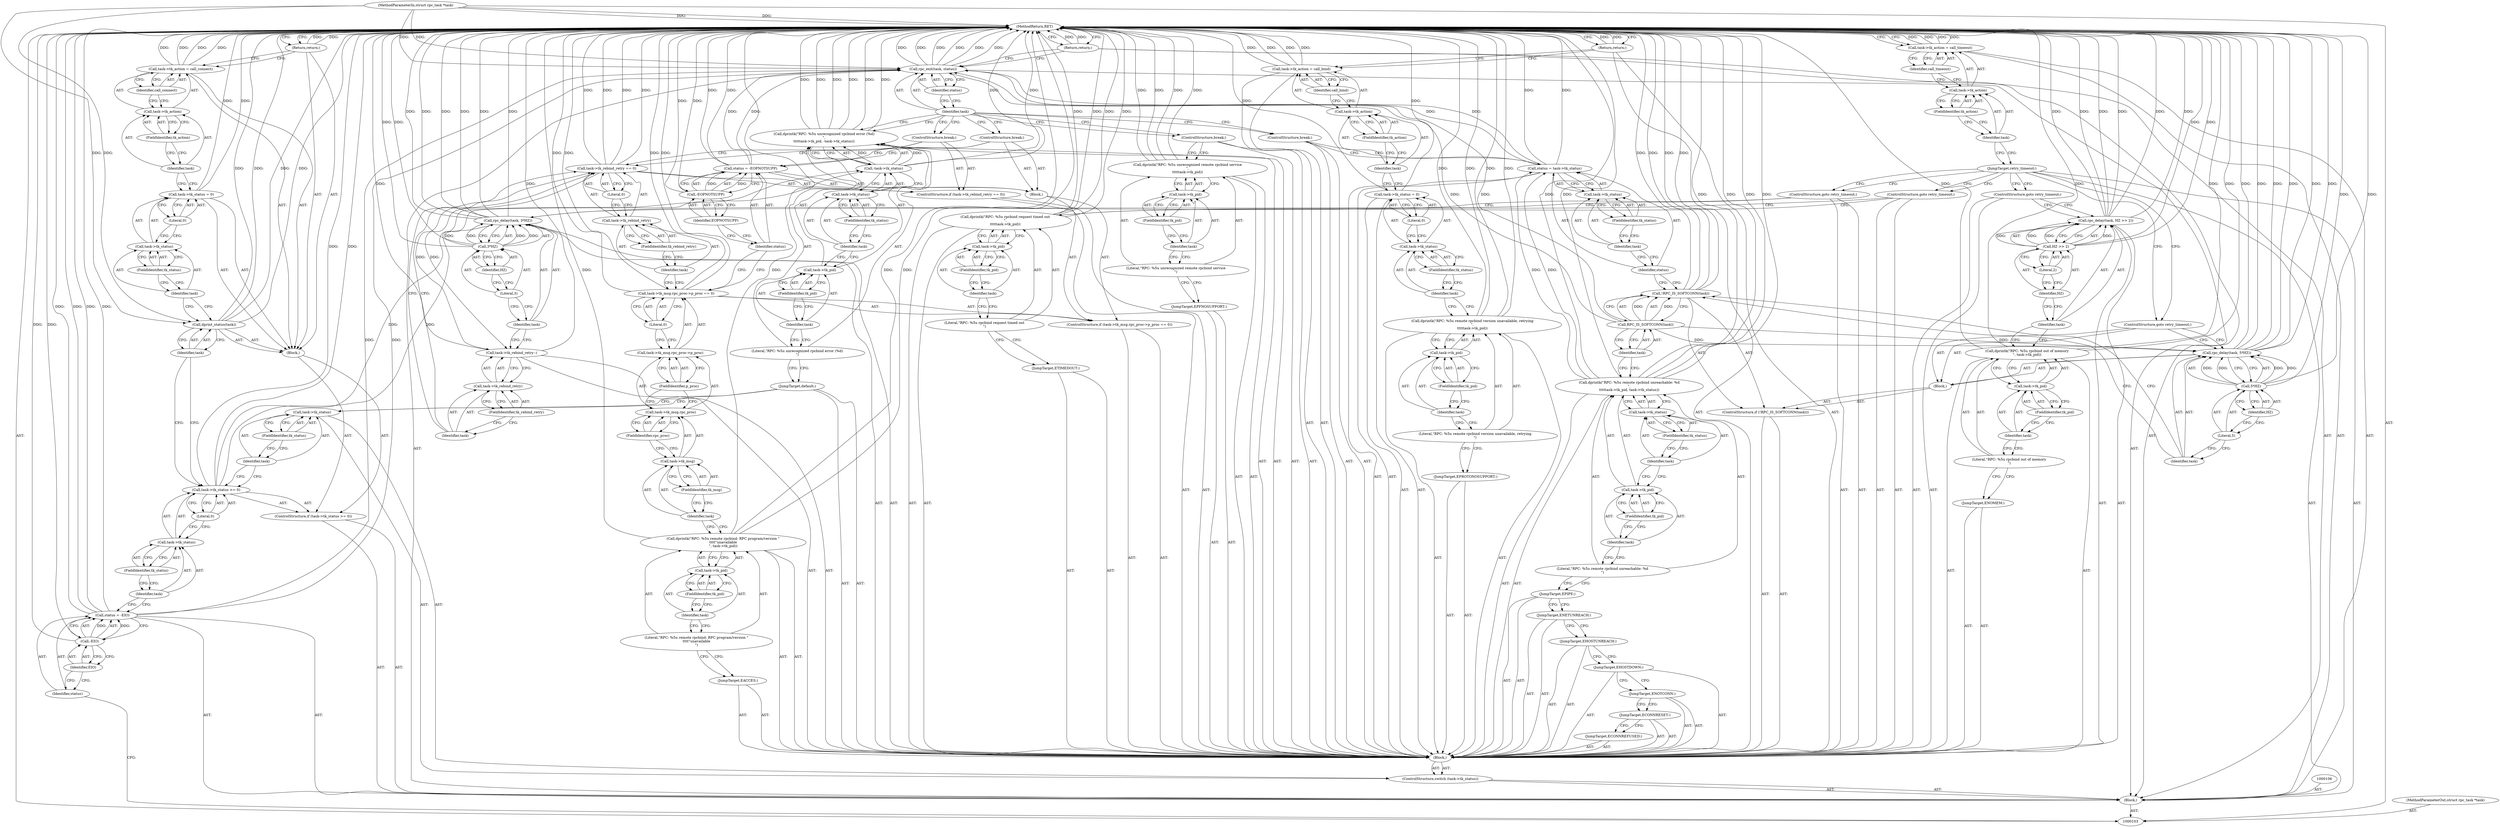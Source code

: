 digraph "0_linux_0b760113a3a155269a3fba93a409c640031dd68f_0" {
"1000270" [label="(MethodReturn,RET)"];
"1000104" [label="(MethodParameterIn,struct rpc_task *task)"];
"1000348" [label="(MethodParameterOut,struct rpc_task *task)"];
"1000131" [label="(ControlStructure,switch (task->tk_status))"];
"1000134" [label="(FieldIdentifier,tk_status)"];
"1000135" [label="(Block,)"];
"1000132" [label="(Call,task->tk_status)"];
"1000133" [label="(Identifier,task)"];
"1000136" [label="(JumpTarget,ENOMEM:)"];
"1000138" [label="(Literal,\"RPC: %5u rpcbind out of memory\n\")"];
"1000137" [label="(Call,dprintk(\"RPC: %5u rpcbind out of memory\n\", task->tk_pid))"];
"1000139" [label="(Call,task->tk_pid)"];
"1000140" [label="(Identifier,task)"];
"1000141" [label="(FieldIdentifier,tk_pid)"];
"1000143" [label="(Identifier,task)"];
"1000144" [label="(Call,HZ >> 2)"];
"1000145" [label="(Identifier,HZ)"];
"1000142" [label="(Call,rpc_delay(task, HZ >> 2))"];
"1000146" [label="(Literal,2)"];
"1000147" [label="(ControlStructure,goto retry_timeout;)"];
"1000148" [label="(JumpTarget,EACCES:)"];
"1000150" [label="(Literal,\"RPC: %5u remote rpcbind: RPC program/version \"\n\t\t\t\t\"unavailable\n\")"];
"1000149" [label="(Call,dprintk(\"RPC: %5u remote rpcbind: RPC program/version \"\n\t\t\t\t\"unavailable\n\", task->tk_pid))"];
"1000151" [label="(Call,task->tk_pid)"];
"1000152" [label="(Identifier,task)"];
"1000153" [label="(FieldIdentifier,tk_pid)"];
"1000105" [label="(Block,)"];
"1000160" [label="(FieldIdentifier,tk_msg)"];
"1000161" [label="(FieldIdentifier,rpc_proc)"];
"1000154" [label="(ControlStructure,if (task->tk_msg.rpc_proc->p_proc == 0))"];
"1000162" [label="(FieldIdentifier,p_proc)"];
"1000163" [label="(Literal,0)"];
"1000164" [label="(Block,)"];
"1000155" [label="(Call,task->tk_msg.rpc_proc->p_proc == 0)"];
"1000156" [label="(Call,task->tk_msg.rpc_proc->p_proc)"];
"1000157" [label="(Call,task->tk_msg.rpc_proc)"];
"1000158" [label="(Call,task->tk_msg)"];
"1000159" [label="(Identifier,task)"];
"1000167" [label="(Call,-EOPNOTSUPP)"];
"1000168" [label="(Identifier,EOPNOTSUPP)"];
"1000165" [label="(Call,status = -EOPNOTSUPP)"];
"1000166" [label="(Identifier,status)"];
"1000169" [label="(ControlStructure,break;)"];
"1000174" [label="(FieldIdentifier,tk_rebind_retry)"];
"1000170" [label="(ControlStructure,if (task->tk_rebind_retry == 0))"];
"1000175" [label="(Literal,0)"];
"1000171" [label="(Call,task->tk_rebind_retry == 0)"];
"1000172" [label="(Call,task->tk_rebind_retry)"];
"1000173" [label="(Identifier,task)"];
"1000176" [label="(ControlStructure,break;)"];
"1000177" [label="(Call,task->tk_rebind_retry--)"];
"1000178" [label="(Call,task->tk_rebind_retry)"];
"1000179" [label="(Identifier,task)"];
"1000180" [label="(FieldIdentifier,tk_rebind_retry)"];
"1000182" [label="(Identifier,task)"];
"1000183" [label="(Call,3*HZ)"];
"1000184" [label="(Literal,3)"];
"1000185" [label="(Identifier,HZ)"];
"1000181" [label="(Call,rpc_delay(task, 3*HZ))"];
"1000186" [label="(ControlStructure,goto retry_timeout;)"];
"1000109" [label="(Call,-EIO)"];
"1000110" [label="(Identifier,EIO)"];
"1000107" [label="(Call,status = -EIO)"];
"1000108" [label="(Identifier,status)"];
"1000187" [label="(JumpTarget,ETIMEDOUT:)"];
"1000189" [label="(Literal,\"RPC: %5u rpcbind request timed out\n\")"];
"1000188" [label="(Call,dprintk(\"RPC: %5u rpcbind request timed out\n\",\n\t\t\t\ttask->tk_pid))"];
"1000192" [label="(FieldIdentifier,tk_pid)"];
"1000190" [label="(Call,task->tk_pid)"];
"1000191" [label="(Identifier,task)"];
"1000193" [label="(ControlStructure,goto retry_timeout;)"];
"1000194" [label="(JumpTarget,EPFNOSUPPORT:)"];
"1000196" [label="(Literal,\"RPC: %5u unrecognized remote rpcbind service\n\")"];
"1000195" [label="(Call,dprintk(\"RPC: %5u unrecognized remote rpcbind service\n\",\n\t\t\t\ttask->tk_pid))"];
"1000199" [label="(FieldIdentifier,tk_pid)"];
"1000197" [label="(Call,task->tk_pid)"];
"1000198" [label="(Identifier,task)"];
"1000200" [label="(ControlStructure,break;)"];
"1000201" [label="(JumpTarget,EPROTONOSUPPORT:)"];
"1000203" [label="(Literal,\"RPC: %5u remote rpcbind version unavailable, retrying\n\")"];
"1000202" [label="(Call,dprintk(\"RPC: %5u remote rpcbind version unavailable, retrying\n\",\n\t\t\t\ttask->tk_pid))"];
"1000206" [label="(FieldIdentifier,tk_pid)"];
"1000204" [label="(Call,task->tk_pid)"];
"1000205" [label="(Identifier,task)"];
"1000207" [label="(Call,task->tk_status = 0)"];
"1000208" [label="(Call,task->tk_status)"];
"1000209" [label="(Identifier,task)"];
"1000211" [label="(Literal,0)"];
"1000210" [label="(FieldIdentifier,tk_status)"];
"1000212" [label="(Call,task->tk_action = call_bind)"];
"1000213" [label="(Call,task->tk_action)"];
"1000214" [label="(Identifier,task)"];
"1000216" [label="(Identifier,call_bind)"];
"1000215" [label="(FieldIdentifier,tk_action)"];
"1000217" [label="(Return,return;)"];
"1000218" [label="(JumpTarget,ECONNREFUSED:)"];
"1000219" [label="(JumpTarget,ECONNRESET:)"];
"1000220" [label="(JumpTarget,ENOTCONN:)"];
"1000221" [label="(JumpTarget,EHOSTDOWN:)"];
"1000222" [label="(JumpTarget,EHOSTUNREACH:)"];
"1000111" [label="(ControlStructure,if (task->tk_status >= 0))"];
"1000115" [label="(FieldIdentifier,tk_status)"];
"1000116" [label="(Literal,0)"];
"1000117" [label="(Block,)"];
"1000112" [label="(Call,task->tk_status >= 0)"];
"1000113" [label="(Call,task->tk_status)"];
"1000114" [label="(Identifier,task)"];
"1000223" [label="(JumpTarget,ENETUNREACH:)"];
"1000224" [label="(JumpTarget,EPIPE:)"];
"1000226" [label="(Literal,\"RPC: %5u remote rpcbind unreachable: %d\n\")"];
"1000225" [label="(Call,dprintk(\"RPC: %5u remote rpcbind unreachable: %d\n\",\n\t\t\t\ttask->tk_pid, task->tk_status))"];
"1000229" [label="(FieldIdentifier,tk_pid)"];
"1000230" [label="(Call,task->tk_status)"];
"1000231" [label="(Identifier,task)"];
"1000232" [label="(FieldIdentifier,tk_status)"];
"1000227" [label="(Call,task->tk_pid)"];
"1000228" [label="(Identifier,task)"];
"1000233" [label="(ControlStructure,if (!RPC_IS_SOFTCONN(task)))"];
"1000236" [label="(Identifier,task)"];
"1000237" [label="(Block,)"];
"1000234" [label="(Call,!RPC_IS_SOFTCONN(task))"];
"1000235" [label="(Call,RPC_IS_SOFTCONN(task))"];
"1000239" [label="(Identifier,task)"];
"1000240" [label="(Call,5*HZ)"];
"1000241" [label="(Literal,5)"];
"1000242" [label="(Identifier,HZ)"];
"1000238" [label="(Call,rpc_delay(task, 5*HZ))"];
"1000243" [label="(ControlStructure,goto retry_timeout;)"];
"1000246" [label="(Call,task->tk_status)"];
"1000247" [label="(Identifier,task)"];
"1000248" [label="(FieldIdentifier,tk_status)"];
"1000244" [label="(Call,status = task->tk_status)"];
"1000245" [label="(Identifier,status)"];
"1000249" [label="(ControlStructure,break;)"];
"1000119" [label="(Identifier,task)"];
"1000118" [label="(Call,dprint_status(task))"];
"1000250" [label="(JumpTarget,default:)"];
"1000252" [label="(Literal,\"RPC: %5u unrecognized rpcbind error (%d)\n\")"];
"1000251" [label="(Call,dprintk(\"RPC: %5u unrecognized rpcbind error (%d)\n\",\n\t\t\t\ttask->tk_pid, -task->tk_status))"];
"1000255" [label="(FieldIdentifier,tk_pid)"];
"1000256" [label="(Call,-task->tk_status)"];
"1000257" [label="(Call,task->tk_status)"];
"1000258" [label="(Identifier,task)"];
"1000259" [label="(FieldIdentifier,tk_status)"];
"1000253" [label="(Call,task->tk_pid)"];
"1000254" [label="(Identifier,task)"];
"1000260" [label="(Call,rpc_exit(task, status))"];
"1000261" [label="(Identifier,task)"];
"1000262" [label="(Identifier,status)"];
"1000263" [label="(Return,return;)"];
"1000264" [label="(JumpTarget,retry_timeout:)"];
"1000265" [label="(Call,task->tk_action = call_timeout)"];
"1000266" [label="(Call,task->tk_action)"];
"1000267" [label="(Identifier,task)"];
"1000269" [label="(Identifier,call_timeout)"];
"1000268" [label="(FieldIdentifier,tk_action)"];
"1000120" [label="(Call,task->tk_status = 0)"];
"1000121" [label="(Call,task->tk_status)"];
"1000122" [label="(Identifier,task)"];
"1000124" [label="(Literal,0)"];
"1000123" [label="(FieldIdentifier,tk_status)"];
"1000125" [label="(Call,task->tk_action = call_connect)"];
"1000126" [label="(Call,task->tk_action)"];
"1000127" [label="(Identifier,task)"];
"1000129" [label="(Identifier,call_connect)"];
"1000128" [label="(FieldIdentifier,tk_action)"];
"1000130" [label="(Return,return;)"];
"1000270" -> "1000103"  [label="AST: "];
"1000270" -> "1000130"  [label="CFG: "];
"1000270" -> "1000217"  [label="CFG: "];
"1000270" -> "1000263"  [label="CFG: "];
"1000270" -> "1000265"  [label="CFG: "];
"1000217" -> "1000270"  [label="DDG: "];
"1000263" -> "1000270"  [label="DDG: "];
"1000130" -> "1000270"  [label="DDG: "];
"1000107" -> "1000270"  [label="DDG: "];
"1000107" -> "1000270"  [label="DDG: "];
"1000183" -> "1000270"  [label="DDG: "];
"1000212" -> "1000270"  [label="DDG: "];
"1000212" -> "1000270"  [label="DDG: "];
"1000104" -> "1000270"  [label="DDG: "];
"1000137" -> "1000270"  [label="DDG: "];
"1000137" -> "1000270"  [label="DDG: "];
"1000181" -> "1000270"  [label="DDG: "];
"1000181" -> "1000270"  [label="DDG: "];
"1000181" -> "1000270"  [label="DDG: "];
"1000120" -> "1000270"  [label="DDG: "];
"1000118" -> "1000270"  [label="DDG: "];
"1000118" -> "1000270"  [label="DDG: "];
"1000112" -> "1000270"  [label="DDG: "];
"1000195" -> "1000270"  [label="DDG: "];
"1000195" -> "1000270"  [label="DDG: "];
"1000244" -> "1000270"  [label="DDG: "];
"1000188" -> "1000270"  [label="DDG: "];
"1000188" -> "1000270"  [label="DDG: "];
"1000177" -> "1000270"  [label="DDG: "];
"1000167" -> "1000270"  [label="DDG: "];
"1000260" -> "1000270"  [label="DDG: "];
"1000260" -> "1000270"  [label="DDG: "];
"1000260" -> "1000270"  [label="DDG: "];
"1000125" -> "1000270"  [label="DDG: "];
"1000125" -> "1000270"  [label="DDG: "];
"1000171" -> "1000270"  [label="DDG: "];
"1000171" -> "1000270"  [label="DDG: "];
"1000142" -> "1000270"  [label="DDG: "];
"1000142" -> "1000270"  [label="DDG: "];
"1000142" -> "1000270"  [label="DDG: "];
"1000225" -> "1000270"  [label="DDG: "];
"1000225" -> "1000270"  [label="DDG: "];
"1000225" -> "1000270"  [label="DDG: "];
"1000251" -> "1000270"  [label="DDG: "];
"1000251" -> "1000270"  [label="DDG: "];
"1000251" -> "1000270"  [label="DDG: "];
"1000149" -> "1000270"  [label="DDG: "];
"1000149" -> "1000270"  [label="DDG: "];
"1000238" -> "1000270"  [label="DDG: "];
"1000238" -> "1000270"  [label="DDG: "];
"1000238" -> "1000270"  [label="DDG: "];
"1000234" -> "1000270"  [label="DDG: "];
"1000234" -> "1000270"  [label="DDG: "];
"1000265" -> "1000270"  [label="DDG: "];
"1000265" -> "1000270"  [label="DDG: "];
"1000155" -> "1000270"  [label="DDG: "];
"1000155" -> "1000270"  [label="DDG: "];
"1000165" -> "1000270"  [label="DDG: "];
"1000207" -> "1000270"  [label="DDG: "];
"1000109" -> "1000270"  [label="DDG: "];
"1000240" -> "1000270"  [label="DDG: "];
"1000144" -> "1000270"  [label="DDG: "];
"1000256" -> "1000270"  [label="DDG: "];
"1000202" -> "1000270"  [label="DDG: "];
"1000202" -> "1000270"  [label="DDG: "];
"1000104" -> "1000103"  [label="AST: "];
"1000104" -> "1000270"  [label="DDG: "];
"1000104" -> "1000118"  [label="DDG: "];
"1000104" -> "1000260"  [label="DDG: "];
"1000348" -> "1000103"  [label="AST: "];
"1000131" -> "1000105"  [label="AST: "];
"1000132" -> "1000131"  [label="AST: "];
"1000135" -> "1000131"  [label="AST: "];
"1000134" -> "1000132"  [label="AST: "];
"1000134" -> "1000133"  [label="CFG: "];
"1000132" -> "1000134"  [label="CFG: "];
"1000135" -> "1000131"  [label="AST: "];
"1000136" -> "1000135"  [label="AST: "];
"1000137" -> "1000135"  [label="AST: "];
"1000142" -> "1000135"  [label="AST: "];
"1000147" -> "1000135"  [label="AST: "];
"1000148" -> "1000135"  [label="AST: "];
"1000149" -> "1000135"  [label="AST: "];
"1000154" -> "1000135"  [label="AST: "];
"1000170" -> "1000135"  [label="AST: "];
"1000177" -> "1000135"  [label="AST: "];
"1000181" -> "1000135"  [label="AST: "];
"1000186" -> "1000135"  [label="AST: "];
"1000187" -> "1000135"  [label="AST: "];
"1000188" -> "1000135"  [label="AST: "];
"1000193" -> "1000135"  [label="AST: "];
"1000194" -> "1000135"  [label="AST: "];
"1000195" -> "1000135"  [label="AST: "];
"1000200" -> "1000135"  [label="AST: "];
"1000201" -> "1000135"  [label="AST: "];
"1000202" -> "1000135"  [label="AST: "];
"1000207" -> "1000135"  [label="AST: "];
"1000212" -> "1000135"  [label="AST: "];
"1000217" -> "1000135"  [label="AST: "];
"1000218" -> "1000135"  [label="AST: "];
"1000219" -> "1000135"  [label="AST: "];
"1000220" -> "1000135"  [label="AST: "];
"1000221" -> "1000135"  [label="AST: "];
"1000222" -> "1000135"  [label="AST: "];
"1000223" -> "1000135"  [label="AST: "];
"1000224" -> "1000135"  [label="AST: "];
"1000225" -> "1000135"  [label="AST: "];
"1000233" -> "1000135"  [label="AST: "];
"1000244" -> "1000135"  [label="AST: "];
"1000249" -> "1000135"  [label="AST: "];
"1000250" -> "1000135"  [label="AST: "];
"1000251" -> "1000135"  [label="AST: "];
"1000132" -> "1000131"  [label="AST: "];
"1000132" -> "1000134"  [label="CFG: "];
"1000133" -> "1000132"  [label="AST: "];
"1000134" -> "1000132"  [label="AST: "];
"1000250" -> "1000132"  [label="CFG: "];
"1000133" -> "1000132"  [label="AST: "];
"1000133" -> "1000112"  [label="CFG: "];
"1000134" -> "1000133"  [label="CFG: "];
"1000136" -> "1000135"  [label="AST: "];
"1000138" -> "1000136"  [label="CFG: "];
"1000138" -> "1000137"  [label="AST: "];
"1000138" -> "1000136"  [label="CFG: "];
"1000140" -> "1000138"  [label="CFG: "];
"1000137" -> "1000135"  [label="AST: "];
"1000137" -> "1000139"  [label="CFG: "];
"1000138" -> "1000137"  [label="AST: "];
"1000139" -> "1000137"  [label="AST: "];
"1000143" -> "1000137"  [label="CFG: "];
"1000137" -> "1000270"  [label="DDG: "];
"1000137" -> "1000270"  [label="DDG: "];
"1000139" -> "1000137"  [label="AST: "];
"1000139" -> "1000141"  [label="CFG: "];
"1000140" -> "1000139"  [label="AST: "];
"1000141" -> "1000139"  [label="AST: "];
"1000137" -> "1000139"  [label="CFG: "];
"1000140" -> "1000139"  [label="AST: "];
"1000140" -> "1000138"  [label="CFG: "];
"1000141" -> "1000140"  [label="CFG: "];
"1000141" -> "1000139"  [label="AST: "];
"1000141" -> "1000140"  [label="CFG: "];
"1000139" -> "1000141"  [label="CFG: "];
"1000143" -> "1000142"  [label="AST: "];
"1000143" -> "1000137"  [label="CFG: "];
"1000145" -> "1000143"  [label="CFG: "];
"1000144" -> "1000142"  [label="AST: "];
"1000144" -> "1000146"  [label="CFG: "];
"1000145" -> "1000144"  [label="AST: "];
"1000146" -> "1000144"  [label="AST: "];
"1000142" -> "1000144"  [label="CFG: "];
"1000144" -> "1000270"  [label="DDG: "];
"1000144" -> "1000142"  [label="DDG: "];
"1000144" -> "1000142"  [label="DDG: "];
"1000145" -> "1000144"  [label="AST: "];
"1000145" -> "1000143"  [label="CFG: "];
"1000146" -> "1000145"  [label="CFG: "];
"1000142" -> "1000135"  [label="AST: "];
"1000142" -> "1000144"  [label="CFG: "];
"1000143" -> "1000142"  [label="AST: "];
"1000144" -> "1000142"  [label="AST: "];
"1000147" -> "1000142"  [label="CFG: "];
"1000142" -> "1000270"  [label="DDG: "];
"1000142" -> "1000270"  [label="DDG: "];
"1000142" -> "1000270"  [label="DDG: "];
"1000144" -> "1000142"  [label="DDG: "];
"1000144" -> "1000142"  [label="DDG: "];
"1000146" -> "1000144"  [label="AST: "];
"1000146" -> "1000145"  [label="CFG: "];
"1000144" -> "1000146"  [label="CFG: "];
"1000147" -> "1000135"  [label="AST: "];
"1000147" -> "1000142"  [label="CFG: "];
"1000264" -> "1000147"  [label="CFG: "];
"1000148" -> "1000135"  [label="AST: "];
"1000150" -> "1000148"  [label="CFG: "];
"1000150" -> "1000149"  [label="AST: "];
"1000150" -> "1000148"  [label="CFG: "];
"1000152" -> "1000150"  [label="CFG: "];
"1000149" -> "1000135"  [label="AST: "];
"1000149" -> "1000151"  [label="CFG: "];
"1000150" -> "1000149"  [label="AST: "];
"1000151" -> "1000149"  [label="AST: "];
"1000159" -> "1000149"  [label="CFG: "];
"1000149" -> "1000270"  [label="DDG: "];
"1000149" -> "1000270"  [label="DDG: "];
"1000151" -> "1000149"  [label="AST: "];
"1000151" -> "1000153"  [label="CFG: "];
"1000152" -> "1000151"  [label="AST: "];
"1000153" -> "1000151"  [label="AST: "];
"1000149" -> "1000151"  [label="CFG: "];
"1000152" -> "1000151"  [label="AST: "];
"1000152" -> "1000150"  [label="CFG: "];
"1000153" -> "1000152"  [label="CFG: "];
"1000153" -> "1000151"  [label="AST: "];
"1000153" -> "1000152"  [label="CFG: "];
"1000151" -> "1000153"  [label="CFG: "];
"1000105" -> "1000103"  [label="AST: "];
"1000106" -> "1000105"  [label="AST: "];
"1000107" -> "1000105"  [label="AST: "];
"1000111" -> "1000105"  [label="AST: "];
"1000131" -> "1000105"  [label="AST: "];
"1000260" -> "1000105"  [label="AST: "];
"1000263" -> "1000105"  [label="AST: "];
"1000264" -> "1000105"  [label="AST: "];
"1000265" -> "1000105"  [label="AST: "];
"1000160" -> "1000158"  [label="AST: "];
"1000160" -> "1000159"  [label="CFG: "];
"1000158" -> "1000160"  [label="CFG: "];
"1000161" -> "1000157"  [label="AST: "];
"1000161" -> "1000158"  [label="CFG: "];
"1000157" -> "1000161"  [label="CFG: "];
"1000154" -> "1000135"  [label="AST: "];
"1000155" -> "1000154"  [label="AST: "];
"1000164" -> "1000154"  [label="AST: "];
"1000162" -> "1000156"  [label="AST: "];
"1000162" -> "1000157"  [label="CFG: "];
"1000156" -> "1000162"  [label="CFG: "];
"1000163" -> "1000155"  [label="AST: "];
"1000163" -> "1000156"  [label="CFG: "];
"1000155" -> "1000163"  [label="CFG: "];
"1000164" -> "1000154"  [label="AST: "];
"1000165" -> "1000164"  [label="AST: "];
"1000169" -> "1000164"  [label="AST: "];
"1000155" -> "1000154"  [label="AST: "];
"1000155" -> "1000163"  [label="CFG: "];
"1000156" -> "1000155"  [label="AST: "];
"1000163" -> "1000155"  [label="AST: "];
"1000166" -> "1000155"  [label="CFG: "];
"1000173" -> "1000155"  [label="CFG: "];
"1000155" -> "1000270"  [label="DDG: "];
"1000155" -> "1000270"  [label="DDG: "];
"1000156" -> "1000155"  [label="AST: "];
"1000156" -> "1000162"  [label="CFG: "];
"1000157" -> "1000156"  [label="AST: "];
"1000162" -> "1000156"  [label="AST: "];
"1000163" -> "1000156"  [label="CFG: "];
"1000157" -> "1000156"  [label="AST: "];
"1000157" -> "1000161"  [label="CFG: "];
"1000158" -> "1000157"  [label="AST: "];
"1000161" -> "1000157"  [label="AST: "];
"1000162" -> "1000157"  [label="CFG: "];
"1000158" -> "1000157"  [label="AST: "];
"1000158" -> "1000160"  [label="CFG: "];
"1000159" -> "1000158"  [label="AST: "];
"1000160" -> "1000158"  [label="AST: "];
"1000161" -> "1000158"  [label="CFG: "];
"1000159" -> "1000158"  [label="AST: "];
"1000159" -> "1000149"  [label="CFG: "];
"1000160" -> "1000159"  [label="CFG: "];
"1000167" -> "1000165"  [label="AST: "];
"1000167" -> "1000168"  [label="CFG: "];
"1000168" -> "1000167"  [label="AST: "];
"1000165" -> "1000167"  [label="CFG: "];
"1000167" -> "1000270"  [label="DDG: "];
"1000167" -> "1000165"  [label="DDG: "];
"1000168" -> "1000167"  [label="AST: "];
"1000168" -> "1000166"  [label="CFG: "];
"1000167" -> "1000168"  [label="CFG: "];
"1000165" -> "1000164"  [label="AST: "];
"1000165" -> "1000167"  [label="CFG: "];
"1000166" -> "1000165"  [label="AST: "];
"1000167" -> "1000165"  [label="AST: "];
"1000169" -> "1000165"  [label="CFG: "];
"1000165" -> "1000270"  [label="DDG: "];
"1000167" -> "1000165"  [label="DDG: "];
"1000165" -> "1000260"  [label="DDG: "];
"1000166" -> "1000165"  [label="AST: "];
"1000166" -> "1000155"  [label="CFG: "];
"1000168" -> "1000166"  [label="CFG: "];
"1000169" -> "1000164"  [label="AST: "];
"1000169" -> "1000165"  [label="CFG: "];
"1000261" -> "1000169"  [label="CFG: "];
"1000174" -> "1000172"  [label="AST: "];
"1000174" -> "1000173"  [label="CFG: "];
"1000172" -> "1000174"  [label="CFG: "];
"1000170" -> "1000135"  [label="AST: "];
"1000171" -> "1000170"  [label="AST: "];
"1000176" -> "1000170"  [label="AST: "];
"1000175" -> "1000171"  [label="AST: "];
"1000175" -> "1000172"  [label="CFG: "];
"1000171" -> "1000175"  [label="CFG: "];
"1000171" -> "1000170"  [label="AST: "];
"1000171" -> "1000175"  [label="CFG: "];
"1000172" -> "1000171"  [label="AST: "];
"1000175" -> "1000171"  [label="AST: "];
"1000176" -> "1000171"  [label="CFG: "];
"1000179" -> "1000171"  [label="CFG: "];
"1000171" -> "1000270"  [label="DDG: "];
"1000171" -> "1000270"  [label="DDG: "];
"1000171" -> "1000177"  [label="DDG: "];
"1000172" -> "1000171"  [label="AST: "];
"1000172" -> "1000174"  [label="CFG: "];
"1000173" -> "1000172"  [label="AST: "];
"1000174" -> "1000172"  [label="AST: "];
"1000175" -> "1000172"  [label="CFG: "];
"1000173" -> "1000172"  [label="AST: "];
"1000173" -> "1000155"  [label="CFG: "];
"1000174" -> "1000173"  [label="CFG: "];
"1000176" -> "1000170"  [label="AST: "];
"1000176" -> "1000171"  [label="CFG: "];
"1000261" -> "1000176"  [label="CFG: "];
"1000177" -> "1000135"  [label="AST: "];
"1000177" -> "1000178"  [label="CFG: "];
"1000178" -> "1000177"  [label="AST: "];
"1000182" -> "1000177"  [label="CFG: "];
"1000177" -> "1000270"  [label="DDG: "];
"1000171" -> "1000177"  [label="DDG: "];
"1000178" -> "1000177"  [label="AST: "];
"1000178" -> "1000180"  [label="CFG: "];
"1000179" -> "1000178"  [label="AST: "];
"1000180" -> "1000178"  [label="AST: "];
"1000177" -> "1000178"  [label="CFG: "];
"1000179" -> "1000178"  [label="AST: "];
"1000179" -> "1000171"  [label="CFG: "];
"1000180" -> "1000179"  [label="CFG: "];
"1000180" -> "1000178"  [label="AST: "];
"1000180" -> "1000179"  [label="CFG: "];
"1000178" -> "1000180"  [label="CFG: "];
"1000182" -> "1000181"  [label="AST: "];
"1000182" -> "1000177"  [label="CFG: "];
"1000184" -> "1000182"  [label="CFG: "];
"1000183" -> "1000181"  [label="AST: "];
"1000183" -> "1000185"  [label="CFG: "];
"1000184" -> "1000183"  [label="AST: "];
"1000185" -> "1000183"  [label="AST: "];
"1000181" -> "1000183"  [label="CFG: "];
"1000183" -> "1000270"  [label="DDG: "];
"1000183" -> "1000181"  [label="DDG: "];
"1000183" -> "1000181"  [label="DDG: "];
"1000184" -> "1000183"  [label="AST: "];
"1000184" -> "1000182"  [label="CFG: "];
"1000185" -> "1000184"  [label="CFG: "];
"1000185" -> "1000183"  [label="AST: "];
"1000185" -> "1000184"  [label="CFG: "];
"1000183" -> "1000185"  [label="CFG: "];
"1000181" -> "1000135"  [label="AST: "];
"1000181" -> "1000183"  [label="CFG: "];
"1000182" -> "1000181"  [label="AST: "];
"1000183" -> "1000181"  [label="AST: "];
"1000186" -> "1000181"  [label="CFG: "];
"1000181" -> "1000270"  [label="DDG: "];
"1000181" -> "1000270"  [label="DDG: "];
"1000181" -> "1000270"  [label="DDG: "];
"1000183" -> "1000181"  [label="DDG: "];
"1000183" -> "1000181"  [label="DDG: "];
"1000186" -> "1000135"  [label="AST: "];
"1000186" -> "1000181"  [label="CFG: "];
"1000264" -> "1000186"  [label="CFG: "];
"1000109" -> "1000107"  [label="AST: "];
"1000109" -> "1000110"  [label="CFG: "];
"1000110" -> "1000109"  [label="AST: "];
"1000107" -> "1000109"  [label="CFG: "];
"1000109" -> "1000270"  [label="DDG: "];
"1000109" -> "1000107"  [label="DDG: "];
"1000110" -> "1000109"  [label="AST: "];
"1000110" -> "1000108"  [label="CFG: "];
"1000109" -> "1000110"  [label="CFG: "];
"1000107" -> "1000105"  [label="AST: "];
"1000107" -> "1000109"  [label="CFG: "];
"1000108" -> "1000107"  [label="AST: "];
"1000109" -> "1000107"  [label="AST: "];
"1000114" -> "1000107"  [label="CFG: "];
"1000107" -> "1000270"  [label="DDG: "];
"1000107" -> "1000270"  [label="DDG: "];
"1000109" -> "1000107"  [label="DDG: "];
"1000107" -> "1000260"  [label="DDG: "];
"1000108" -> "1000107"  [label="AST: "];
"1000108" -> "1000103"  [label="CFG: "];
"1000110" -> "1000108"  [label="CFG: "];
"1000187" -> "1000135"  [label="AST: "];
"1000189" -> "1000187"  [label="CFG: "];
"1000189" -> "1000188"  [label="AST: "];
"1000189" -> "1000187"  [label="CFG: "];
"1000191" -> "1000189"  [label="CFG: "];
"1000188" -> "1000135"  [label="AST: "];
"1000188" -> "1000190"  [label="CFG: "];
"1000189" -> "1000188"  [label="AST: "];
"1000190" -> "1000188"  [label="AST: "];
"1000193" -> "1000188"  [label="CFG: "];
"1000188" -> "1000270"  [label="DDG: "];
"1000188" -> "1000270"  [label="DDG: "];
"1000192" -> "1000190"  [label="AST: "];
"1000192" -> "1000191"  [label="CFG: "];
"1000190" -> "1000192"  [label="CFG: "];
"1000190" -> "1000188"  [label="AST: "];
"1000190" -> "1000192"  [label="CFG: "];
"1000191" -> "1000190"  [label="AST: "];
"1000192" -> "1000190"  [label="AST: "];
"1000188" -> "1000190"  [label="CFG: "];
"1000191" -> "1000190"  [label="AST: "];
"1000191" -> "1000189"  [label="CFG: "];
"1000192" -> "1000191"  [label="CFG: "];
"1000193" -> "1000135"  [label="AST: "];
"1000193" -> "1000188"  [label="CFG: "];
"1000264" -> "1000193"  [label="CFG: "];
"1000194" -> "1000135"  [label="AST: "];
"1000196" -> "1000194"  [label="CFG: "];
"1000196" -> "1000195"  [label="AST: "];
"1000196" -> "1000194"  [label="CFG: "];
"1000198" -> "1000196"  [label="CFG: "];
"1000195" -> "1000135"  [label="AST: "];
"1000195" -> "1000197"  [label="CFG: "];
"1000196" -> "1000195"  [label="AST: "];
"1000197" -> "1000195"  [label="AST: "];
"1000200" -> "1000195"  [label="CFG: "];
"1000195" -> "1000270"  [label="DDG: "];
"1000195" -> "1000270"  [label="DDG: "];
"1000199" -> "1000197"  [label="AST: "];
"1000199" -> "1000198"  [label="CFG: "];
"1000197" -> "1000199"  [label="CFG: "];
"1000197" -> "1000195"  [label="AST: "];
"1000197" -> "1000199"  [label="CFG: "];
"1000198" -> "1000197"  [label="AST: "];
"1000199" -> "1000197"  [label="AST: "];
"1000195" -> "1000197"  [label="CFG: "];
"1000198" -> "1000197"  [label="AST: "];
"1000198" -> "1000196"  [label="CFG: "];
"1000199" -> "1000198"  [label="CFG: "];
"1000200" -> "1000135"  [label="AST: "];
"1000200" -> "1000195"  [label="CFG: "];
"1000261" -> "1000200"  [label="CFG: "];
"1000201" -> "1000135"  [label="AST: "];
"1000203" -> "1000201"  [label="CFG: "];
"1000203" -> "1000202"  [label="AST: "];
"1000203" -> "1000201"  [label="CFG: "];
"1000205" -> "1000203"  [label="CFG: "];
"1000202" -> "1000135"  [label="AST: "];
"1000202" -> "1000204"  [label="CFG: "];
"1000203" -> "1000202"  [label="AST: "];
"1000204" -> "1000202"  [label="AST: "];
"1000209" -> "1000202"  [label="CFG: "];
"1000202" -> "1000270"  [label="DDG: "];
"1000202" -> "1000270"  [label="DDG: "];
"1000206" -> "1000204"  [label="AST: "];
"1000206" -> "1000205"  [label="CFG: "];
"1000204" -> "1000206"  [label="CFG: "];
"1000204" -> "1000202"  [label="AST: "];
"1000204" -> "1000206"  [label="CFG: "];
"1000205" -> "1000204"  [label="AST: "];
"1000206" -> "1000204"  [label="AST: "];
"1000202" -> "1000204"  [label="CFG: "];
"1000205" -> "1000204"  [label="AST: "];
"1000205" -> "1000203"  [label="CFG: "];
"1000206" -> "1000205"  [label="CFG: "];
"1000207" -> "1000135"  [label="AST: "];
"1000207" -> "1000211"  [label="CFG: "];
"1000208" -> "1000207"  [label="AST: "];
"1000211" -> "1000207"  [label="AST: "];
"1000214" -> "1000207"  [label="CFG: "];
"1000207" -> "1000270"  [label="DDG: "];
"1000208" -> "1000207"  [label="AST: "];
"1000208" -> "1000210"  [label="CFG: "];
"1000209" -> "1000208"  [label="AST: "];
"1000210" -> "1000208"  [label="AST: "];
"1000211" -> "1000208"  [label="CFG: "];
"1000209" -> "1000208"  [label="AST: "];
"1000209" -> "1000202"  [label="CFG: "];
"1000210" -> "1000209"  [label="CFG: "];
"1000211" -> "1000207"  [label="AST: "];
"1000211" -> "1000208"  [label="CFG: "];
"1000207" -> "1000211"  [label="CFG: "];
"1000210" -> "1000208"  [label="AST: "];
"1000210" -> "1000209"  [label="CFG: "];
"1000208" -> "1000210"  [label="CFG: "];
"1000212" -> "1000135"  [label="AST: "];
"1000212" -> "1000216"  [label="CFG: "];
"1000213" -> "1000212"  [label="AST: "];
"1000216" -> "1000212"  [label="AST: "];
"1000217" -> "1000212"  [label="CFG: "];
"1000212" -> "1000270"  [label="DDG: "];
"1000212" -> "1000270"  [label="DDG: "];
"1000213" -> "1000212"  [label="AST: "];
"1000213" -> "1000215"  [label="CFG: "];
"1000214" -> "1000213"  [label="AST: "];
"1000215" -> "1000213"  [label="AST: "];
"1000216" -> "1000213"  [label="CFG: "];
"1000214" -> "1000213"  [label="AST: "];
"1000214" -> "1000207"  [label="CFG: "];
"1000215" -> "1000214"  [label="CFG: "];
"1000216" -> "1000212"  [label="AST: "];
"1000216" -> "1000213"  [label="CFG: "];
"1000212" -> "1000216"  [label="CFG: "];
"1000215" -> "1000213"  [label="AST: "];
"1000215" -> "1000214"  [label="CFG: "];
"1000213" -> "1000215"  [label="CFG: "];
"1000217" -> "1000135"  [label="AST: "];
"1000217" -> "1000212"  [label="CFG: "];
"1000270" -> "1000217"  [label="CFG: "];
"1000217" -> "1000270"  [label="DDG: "];
"1000218" -> "1000135"  [label="AST: "];
"1000219" -> "1000218"  [label="CFG: "];
"1000219" -> "1000135"  [label="AST: "];
"1000219" -> "1000218"  [label="CFG: "];
"1000220" -> "1000219"  [label="CFG: "];
"1000220" -> "1000135"  [label="AST: "];
"1000220" -> "1000219"  [label="CFG: "];
"1000221" -> "1000220"  [label="CFG: "];
"1000221" -> "1000135"  [label="AST: "];
"1000221" -> "1000220"  [label="CFG: "];
"1000222" -> "1000221"  [label="CFG: "];
"1000222" -> "1000135"  [label="AST: "];
"1000222" -> "1000221"  [label="CFG: "];
"1000223" -> "1000222"  [label="CFG: "];
"1000111" -> "1000105"  [label="AST: "];
"1000112" -> "1000111"  [label="AST: "];
"1000117" -> "1000111"  [label="AST: "];
"1000115" -> "1000113"  [label="AST: "];
"1000115" -> "1000114"  [label="CFG: "];
"1000113" -> "1000115"  [label="CFG: "];
"1000116" -> "1000112"  [label="AST: "];
"1000116" -> "1000113"  [label="CFG: "];
"1000112" -> "1000116"  [label="CFG: "];
"1000117" -> "1000111"  [label="AST: "];
"1000118" -> "1000117"  [label="AST: "];
"1000120" -> "1000117"  [label="AST: "];
"1000125" -> "1000117"  [label="AST: "];
"1000130" -> "1000117"  [label="AST: "];
"1000112" -> "1000111"  [label="AST: "];
"1000112" -> "1000116"  [label="CFG: "];
"1000113" -> "1000112"  [label="AST: "];
"1000116" -> "1000112"  [label="AST: "];
"1000119" -> "1000112"  [label="CFG: "];
"1000133" -> "1000112"  [label="CFG: "];
"1000112" -> "1000270"  [label="DDG: "];
"1000112" -> "1000256"  [label="DDG: "];
"1000113" -> "1000112"  [label="AST: "];
"1000113" -> "1000115"  [label="CFG: "];
"1000114" -> "1000113"  [label="AST: "];
"1000115" -> "1000113"  [label="AST: "];
"1000116" -> "1000113"  [label="CFG: "];
"1000114" -> "1000113"  [label="AST: "];
"1000114" -> "1000107"  [label="CFG: "];
"1000115" -> "1000114"  [label="CFG: "];
"1000223" -> "1000135"  [label="AST: "];
"1000223" -> "1000222"  [label="CFG: "];
"1000224" -> "1000223"  [label="CFG: "];
"1000224" -> "1000135"  [label="AST: "];
"1000224" -> "1000223"  [label="CFG: "];
"1000226" -> "1000224"  [label="CFG: "];
"1000226" -> "1000225"  [label="AST: "];
"1000226" -> "1000224"  [label="CFG: "];
"1000228" -> "1000226"  [label="CFG: "];
"1000225" -> "1000135"  [label="AST: "];
"1000225" -> "1000230"  [label="CFG: "];
"1000226" -> "1000225"  [label="AST: "];
"1000227" -> "1000225"  [label="AST: "];
"1000230" -> "1000225"  [label="AST: "];
"1000236" -> "1000225"  [label="CFG: "];
"1000225" -> "1000270"  [label="DDG: "];
"1000225" -> "1000270"  [label="DDG: "];
"1000225" -> "1000270"  [label="DDG: "];
"1000225" -> "1000244"  [label="DDG: "];
"1000229" -> "1000227"  [label="AST: "];
"1000229" -> "1000228"  [label="CFG: "];
"1000227" -> "1000229"  [label="CFG: "];
"1000230" -> "1000225"  [label="AST: "];
"1000230" -> "1000232"  [label="CFG: "];
"1000231" -> "1000230"  [label="AST: "];
"1000232" -> "1000230"  [label="AST: "];
"1000225" -> "1000230"  [label="CFG: "];
"1000231" -> "1000230"  [label="AST: "];
"1000231" -> "1000227"  [label="CFG: "];
"1000232" -> "1000231"  [label="CFG: "];
"1000232" -> "1000230"  [label="AST: "];
"1000232" -> "1000231"  [label="CFG: "];
"1000230" -> "1000232"  [label="CFG: "];
"1000227" -> "1000225"  [label="AST: "];
"1000227" -> "1000229"  [label="CFG: "];
"1000228" -> "1000227"  [label="AST: "];
"1000229" -> "1000227"  [label="AST: "];
"1000231" -> "1000227"  [label="CFG: "];
"1000228" -> "1000227"  [label="AST: "];
"1000228" -> "1000226"  [label="CFG: "];
"1000229" -> "1000228"  [label="CFG: "];
"1000233" -> "1000135"  [label="AST: "];
"1000234" -> "1000233"  [label="AST: "];
"1000237" -> "1000233"  [label="AST: "];
"1000236" -> "1000235"  [label="AST: "];
"1000236" -> "1000225"  [label="CFG: "];
"1000235" -> "1000236"  [label="CFG: "];
"1000237" -> "1000233"  [label="AST: "];
"1000238" -> "1000237"  [label="AST: "];
"1000243" -> "1000237"  [label="AST: "];
"1000234" -> "1000233"  [label="AST: "];
"1000234" -> "1000235"  [label="CFG: "];
"1000235" -> "1000234"  [label="AST: "];
"1000239" -> "1000234"  [label="CFG: "];
"1000245" -> "1000234"  [label="CFG: "];
"1000234" -> "1000270"  [label="DDG: "];
"1000234" -> "1000270"  [label="DDG: "];
"1000235" -> "1000234"  [label="DDG: "];
"1000235" -> "1000234"  [label="AST: "];
"1000235" -> "1000236"  [label="CFG: "];
"1000236" -> "1000235"  [label="AST: "];
"1000234" -> "1000235"  [label="CFG: "];
"1000235" -> "1000234"  [label="DDG: "];
"1000235" -> "1000238"  [label="DDG: "];
"1000235" -> "1000260"  [label="DDG: "];
"1000239" -> "1000238"  [label="AST: "];
"1000239" -> "1000234"  [label="CFG: "];
"1000241" -> "1000239"  [label="CFG: "];
"1000240" -> "1000238"  [label="AST: "];
"1000240" -> "1000242"  [label="CFG: "];
"1000241" -> "1000240"  [label="AST: "];
"1000242" -> "1000240"  [label="AST: "];
"1000238" -> "1000240"  [label="CFG: "];
"1000240" -> "1000270"  [label="DDG: "];
"1000240" -> "1000238"  [label="DDG: "];
"1000240" -> "1000238"  [label="DDG: "];
"1000241" -> "1000240"  [label="AST: "];
"1000241" -> "1000239"  [label="CFG: "];
"1000242" -> "1000241"  [label="CFG: "];
"1000242" -> "1000240"  [label="AST: "];
"1000242" -> "1000241"  [label="CFG: "];
"1000240" -> "1000242"  [label="CFG: "];
"1000238" -> "1000237"  [label="AST: "];
"1000238" -> "1000240"  [label="CFG: "];
"1000239" -> "1000238"  [label="AST: "];
"1000240" -> "1000238"  [label="AST: "];
"1000243" -> "1000238"  [label="CFG: "];
"1000238" -> "1000270"  [label="DDG: "];
"1000238" -> "1000270"  [label="DDG: "];
"1000238" -> "1000270"  [label="DDG: "];
"1000235" -> "1000238"  [label="DDG: "];
"1000240" -> "1000238"  [label="DDG: "];
"1000240" -> "1000238"  [label="DDG: "];
"1000243" -> "1000237"  [label="AST: "];
"1000243" -> "1000238"  [label="CFG: "];
"1000264" -> "1000243"  [label="CFG: "];
"1000246" -> "1000244"  [label="AST: "];
"1000246" -> "1000248"  [label="CFG: "];
"1000247" -> "1000246"  [label="AST: "];
"1000248" -> "1000246"  [label="AST: "];
"1000244" -> "1000246"  [label="CFG: "];
"1000247" -> "1000246"  [label="AST: "];
"1000247" -> "1000245"  [label="CFG: "];
"1000248" -> "1000247"  [label="CFG: "];
"1000248" -> "1000246"  [label="AST: "];
"1000248" -> "1000247"  [label="CFG: "];
"1000246" -> "1000248"  [label="CFG: "];
"1000244" -> "1000135"  [label="AST: "];
"1000244" -> "1000246"  [label="CFG: "];
"1000245" -> "1000244"  [label="AST: "];
"1000246" -> "1000244"  [label="AST: "];
"1000249" -> "1000244"  [label="CFG: "];
"1000244" -> "1000270"  [label="DDG: "];
"1000225" -> "1000244"  [label="DDG: "];
"1000244" -> "1000260"  [label="DDG: "];
"1000245" -> "1000244"  [label="AST: "];
"1000245" -> "1000234"  [label="CFG: "];
"1000247" -> "1000245"  [label="CFG: "];
"1000249" -> "1000135"  [label="AST: "];
"1000249" -> "1000244"  [label="CFG: "];
"1000261" -> "1000249"  [label="CFG: "];
"1000119" -> "1000118"  [label="AST: "];
"1000119" -> "1000112"  [label="CFG: "];
"1000118" -> "1000119"  [label="CFG: "];
"1000118" -> "1000117"  [label="AST: "];
"1000118" -> "1000119"  [label="CFG: "];
"1000119" -> "1000118"  [label="AST: "];
"1000122" -> "1000118"  [label="CFG: "];
"1000118" -> "1000270"  [label="DDG: "];
"1000118" -> "1000270"  [label="DDG: "];
"1000104" -> "1000118"  [label="DDG: "];
"1000250" -> "1000135"  [label="AST: "];
"1000250" -> "1000132"  [label="CFG: "];
"1000252" -> "1000250"  [label="CFG: "];
"1000252" -> "1000251"  [label="AST: "];
"1000252" -> "1000250"  [label="CFG: "];
"1000254" -> "1000252"  [label="CFG: "];
"1000251" -> "1000135"  [label="AST: "];
"1000251" -> "1000256"  [label="CFG: "];
"1000252" -> "1000251"  [label="AST: "];
"1000253" -> "1000251"  [label="AST: "];
"1000256" -> "1000251"  [label="AST: "];
"1000261" -> "1000251"  [label="CFG: "];
"1000251" -> "1000270"  [label="DDG: "];
"1000251" -> "1000270"  [label="DDG: "];
"1000251" -> "1000270"  [label="DDG: "];
"1000256" -> "1000251"  [label="DDG: "];
"1000255" -> "1000253"  [label="AST: "];
"1000255" -> "1000254"  [label="CFG: "];
"1000253" -> "1000255"  [label="CFG: "];
"1000256" -> "1000251"  [label="AST: "];
"1000256" -> "1000257"  [label="CFG: "];
"1000257" -> "1000256"  [label="AST: "];
"1000251" -> "1000256"  [label="CFG: "];
"1000256" -> "1000270"  [label="DDG: "];
"1000256" -> "1000251"  [label="DDG: "];
"1000112" -> "1000256"  [label="DDG: "];
"1000257" -> "1000256"  [label="AST: "];
"1000257" -> "1000259"  [label="CFG: "];
"1000258" -> "1000257"  [label="AST: "];
"1000259" -> "1000257"  [label="AST: "];
"1000256" -> "1000257"  [label="CFG: "];
"1000258" -> "1000257"  [label="AST: "];
"1000258" -> "1000253"  [label="CFG: "];
"1000259" -> "1000258"  [label="CFG: "];
"1000259" -> "1000257"  [label="AST: "];
"1000259" -> "1000258"  [label="CFG: "];
"1000257" -> "1000259"  [label="CFG: "];
"1000253" -> "1000251"  [label="AST: "];
"1000253" -> "1000255"  [label="CFG: "];
"1000254" -> "1000253"  [label="AST: "];
"1000255" -> "1000253"  [label="AST: "];
"1000258" -> "1000253"  [label="CFG: "];
"1000254" -> "1000253"  [label="AST: "];
"1000254" -> "1000252"  [label="CFG: "];
"1000255" -> "1000254"  [label="CFG: "];
"1000260" -> "1000105"  [label="AST: "];
"1000260" -> "1000262"  [label="CFG: "];
"1000261" -> "1000260"  [label="AST: "];
"1000262" -> "1000260"  [label="AST: "];
"1000263" -> "1000260"  [label="CFG: "];
"1000260" -> "1000270"  [label="DDG: "];
"1000260" -> "1000270"  [label="DDG: "];
"1000260" -> "1000270"  [label="DDG: "];
"1000235" -> "1000260"  [label="DDG: "];
"1000104" -> "1000260"  [label="DDG: "];
"1000107" -> "1000260"  [label="DDG: "];
"1000165" -> "1000260"  [label="DDG: "];
"1000244" -> "1000260"  [label="DDG: "];
"1000261" -> "1000260"  [label="AST: "];
"1000261" -> "1000169"  [label="CFG: "];
"1000261" -> "1000176"  [label="CFG: "];
"1000261" -> "1000200"  [label="CFG: "];
"1000261" -> "1000249"  [label="CFG: "];
"1000261" -> "1000251"  [label="CFG: "];
"1000262" -> "1000261"  [label="CFG: "];
"1000262" -> "1000260"  [label="AST: "];
"1000262" -> "1000261"  [label="CFG: "];
"1000260" -> "1000262"  [label="CFG: "];
"1000263" -> "1000105"  [label="AST: "];
"1000263" -> "1000260"  [label="CFG: "];
"1000270" -> "1000263"  [label="CFG: "];
"1000263" -> "1000270"  [label="DDG: "];
"1000264" -> "1000105"  [label="AST: "];
"1000264" -> "1000147"  [label="CFG: "];
"1000264" -> "1000186"  [label="CFG: "];
"1000264" -> "1000193"  [label="CFG: "];
"1000264" -> "1000243"  [label="CFG: "];
"1000267" -> "1000264"  [label="CFG: "];
"1000265" -> "1000105"  [label="AST: "];
"1000265" -> "1000269"  [label="CFG: "];
"1000266" -> "1000265"  [label="AST: "];
"1000269" -> "1000265"  [label="AST: "];
"1000270" -> "1000265"  [label="CFG: "];
"1000265" -> "1000270"  [label="DDG: "];
"1000265" -> "1000270"  [label="DDG: "];
"1000266" -> "1000265"  [label="AST: "];
"1000266" -> "1000268"  [label="CFG: "];
"1000267" -> "1000266"  [label="AST: "];
"1000268" -> "1000266"  [label="AST: "];
"1000269" -> "1000266"  [label="CFG: "];
"1000267" -> "1000266"  [label="AST: "];
"1000267" -> "1000264"  [label="CFG: "];
"1000268" -> "1000267"  [label="CFG: "];
"1000269" -> "1000265"  [label="AST: "];
"1000269" -> "1000266"  [label="CFG: "];
"1000265" -> "1000269"  [label="CFG: "];
"1000268" -> "1000266"  [label="AST: "];
"1000268" -> "1000267"  [label="CFG: "];
"1000266" -> "1000268"  [label="CFG: "];
"1000120" -> "1000117"  [label="AST: "];
"1000120" -> "1000124"  [label="CFG: "];
"1000121" -> "1000120"  [label="AST: "];
"1000124" -> "1000120"  [label="AST: "];
"1000127" -> "1000120"  [label="CFG: "];
"1000120" -> "1000270"  [label="DDG: "];
"1000121" -> "1000120"  [label="AST: "];
"1000121" -> "1000123"  [label="CFG: "];
"1000122" -> "1000121"  [label="AST: "];
"1000123" -> "1000121"  [label="AST: "];
"1000124" -> "1000121"  [label="CFG: "];
"1000122" -> "1000121"  [label="AST: "];
"1000122" -> "1000118"  [label="CFG: "];
"1000123" -> "1000122"  [label="CFG: "];
"1000124" -> "1000120"  [label="AST: "];
"1000124" -> "1000121"  [label="CFG: "];
"1000120" -> "1000124"  [label="CFG: "];
"1000123" -> "1000121"  [label="AST: "];
"1000123" -> "1000122"  [label="CFG: "];
"1000121" -> "1000123"  [label="CFG: "];
"1000125" -> "1000117"  [label="AST: "];
"1000125" -> "1000129"  [label="CFG: "];
"1000126" -> "1000125"  [label="AST: "];
"1000129" -> "1000125"  [label="AST: "];
"1000130" -> "1000125"  [label="CFG: "];
"1000125" -> "1000270"  [label="DDG: "];
"1000125" -> "1000270"  [label="DDG: "];
"1000126" -> "1000125"  [label="AST: "];
"1000126" -> "1000128"  [label="CFG: "];
"1000127" -> "1000126"  [label="AST: "];
"1000128" -> "1000126"  [label="AST: "];
"1000129" -> "1000126"  [label="CFG: "];
"1000127" -> "1000126"  [label="AST: "];
"1000127" -> "1000120"  [label="CFG: "];
"1000128" -> "1000127"  [label="CFG: "];
"1000129" -> "1000125"  [label="AST: "];
"1000129" -> "1000126"  [label="CFG: "];
"1000125" -> "1000129"  [label="CFG: "];
"1000128" -> "1000126"  [label="AST: "];
"1000128" -> "1000127"  [label="CFG: "];
"1000126" -> "1000128"  [label="CFG: "];
"1000130" -> "1000117"  [label="AST: "];
"1000130" -> "1000125"  [label="CFG: "];
"1000270" -> "1000130"  [label="CFG: "];
"1000130" -> "1000270"  [label="DDG: "];
}
